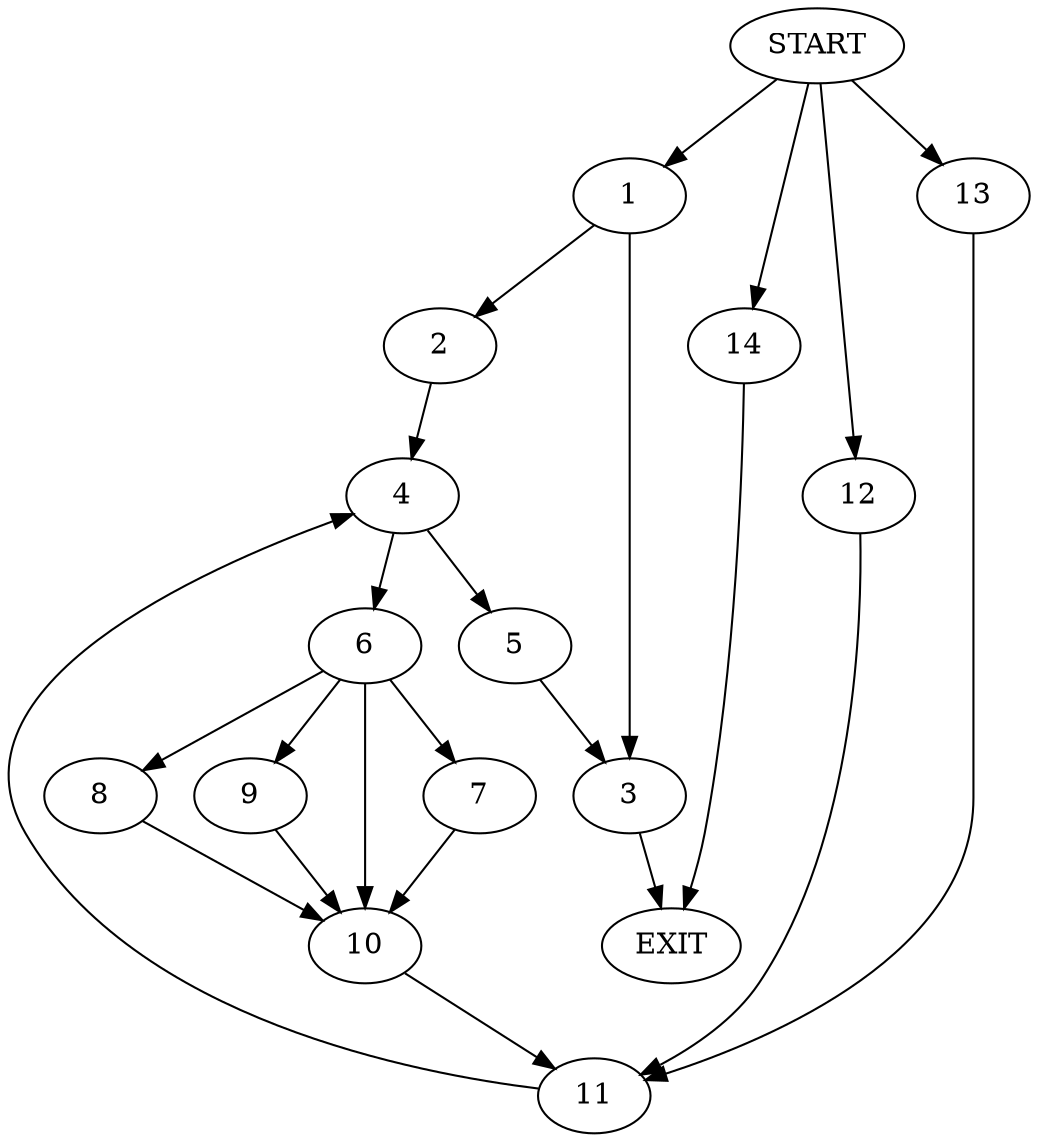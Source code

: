 digraph {
0 [label="START"]
15 [label="EXIT"]
0 -> 1
1 -> 2
1 -> 3
3 -> 15
2 -> 4
4 -> 5
4 -> 6
6 -> 7
6 -> 8
6 -> 9
6 -> 10
5 -> 3
10 -> 11
7 -> 10
9 -> 10
8 -> 10
11 -> 4
0 -> 12
12 -> 11
0 -> 13
13 -> 11
0 -> 14
14 -> 15
}
